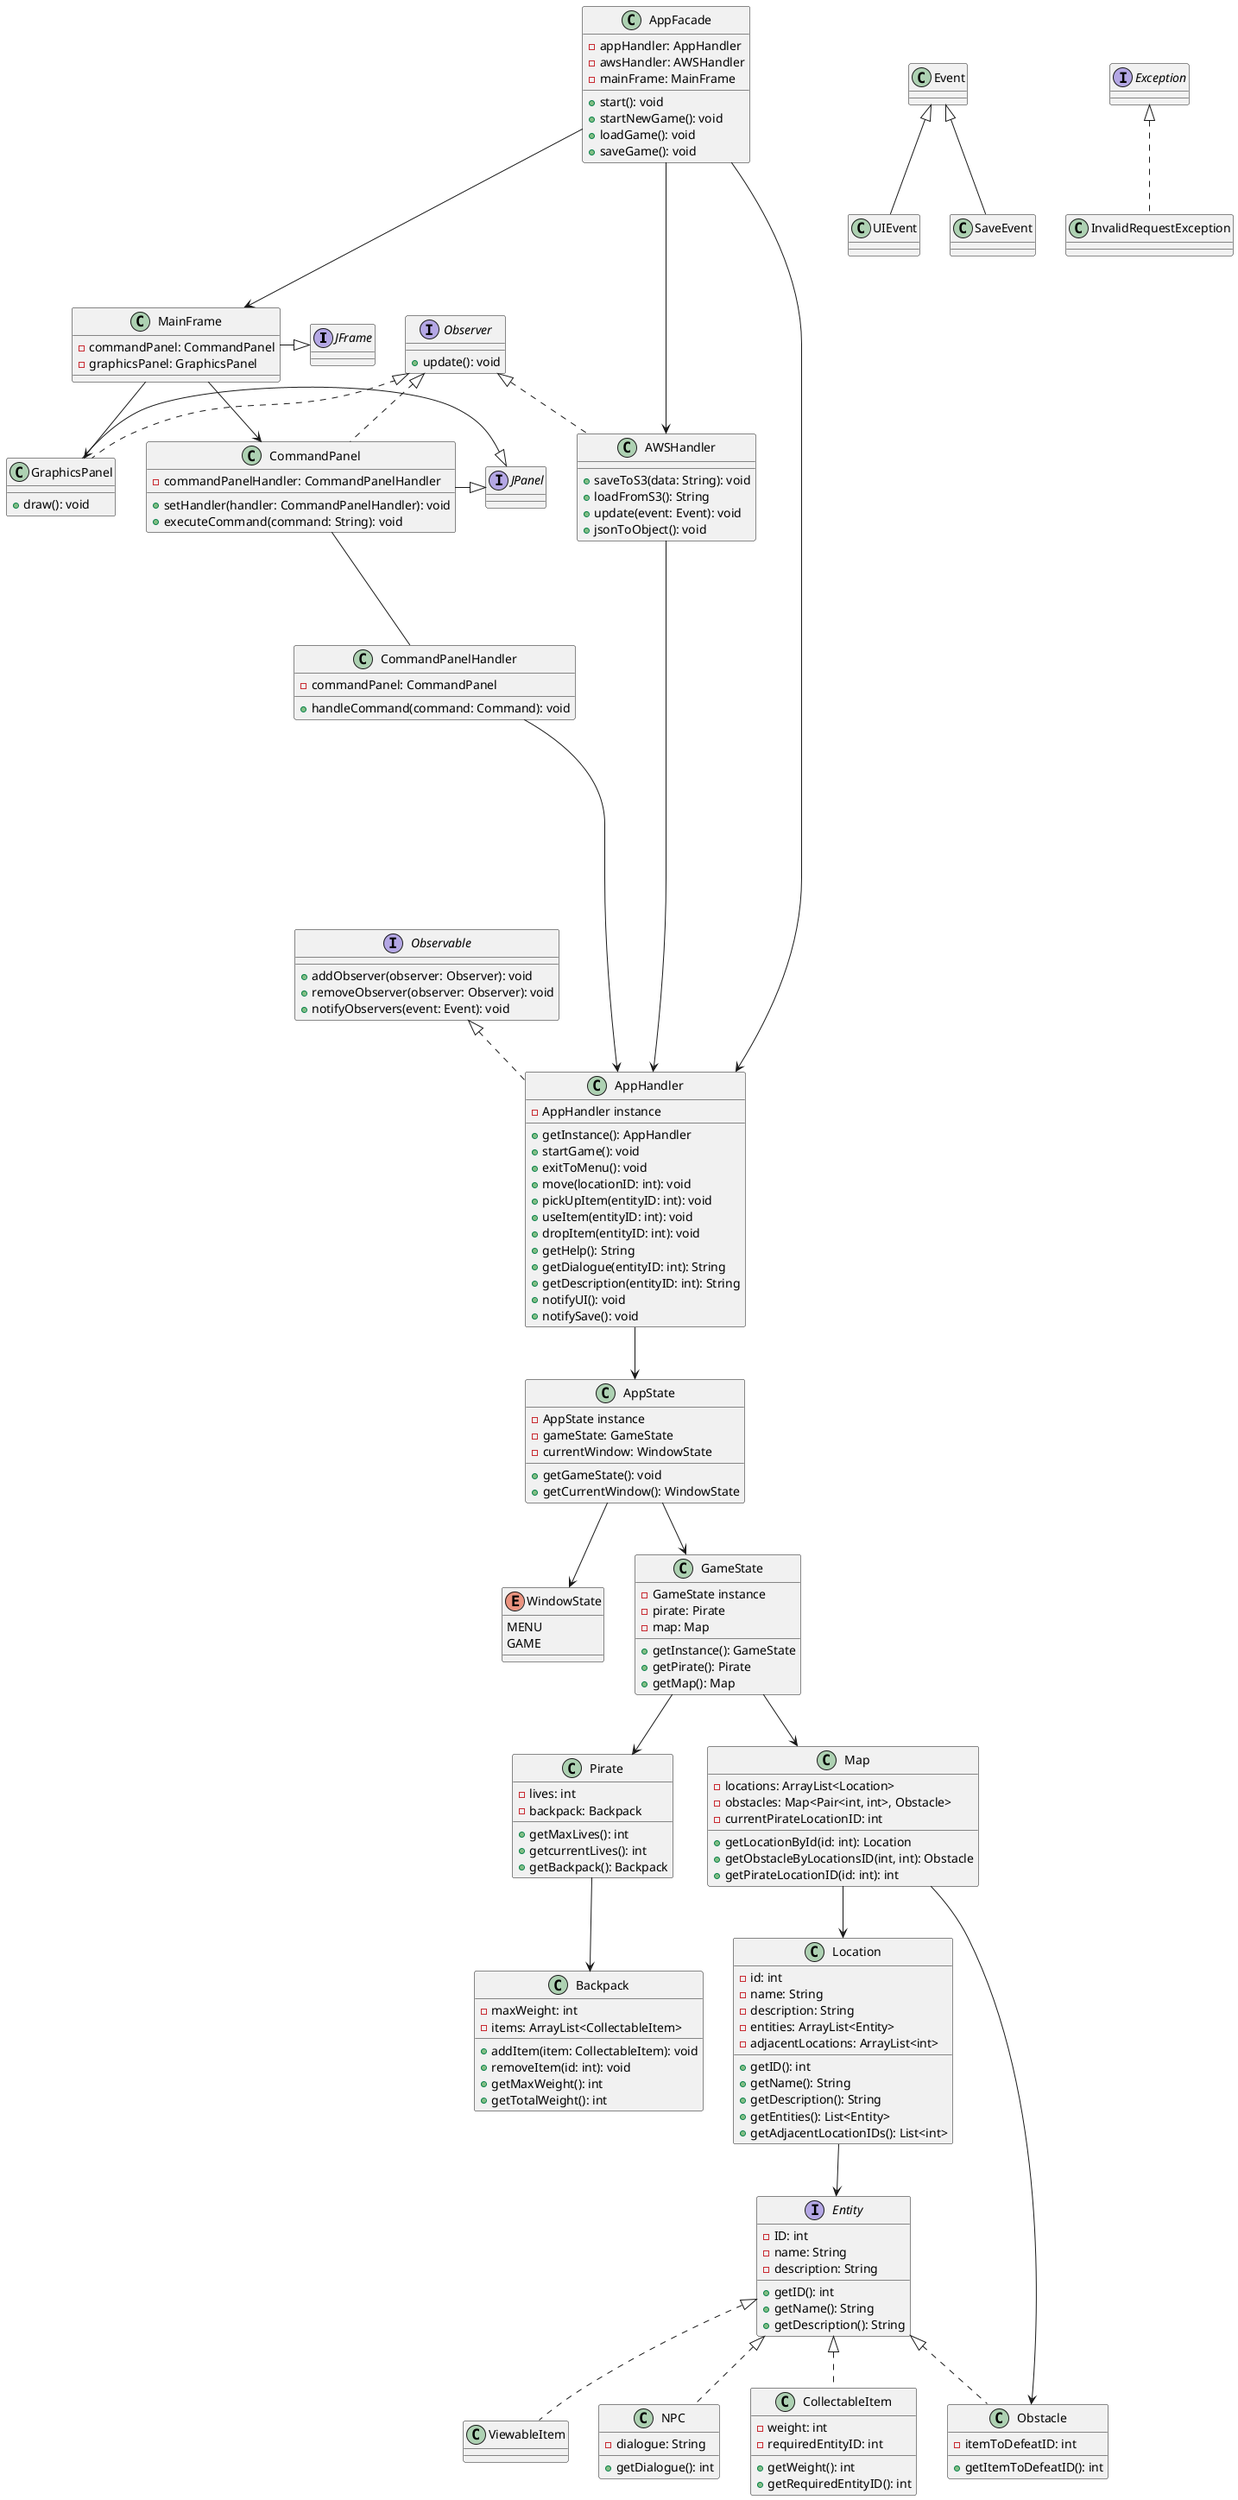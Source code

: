 @startuml
' Interfaces
interface JFrame
interface JPanel

interface Observer {
    + update(): void
}

interface Observable {
    + addObserver(observer: Observer): void
    + removeObserver(observer: Observer): void
    + notifyObservers(event: Event): void
}

' Event Classes
class Event {}
class UIEvent extends Event {}
class SaveEvent extends Event {}

' WindowState
enum WindowState {
    MENU
    GAME
}

' Main Frame and Panels
class MainFrame {
    - commandPanel: CommandPanel
    - graphicsPanel: GraphicsPanel
}

MainFrame -|> JFrame
MainFrame --> CommandPanel
MainFrame --> GraphicsPanel

class CommandPanel implements Observer {
    - commandPanelHandler: CommandPanelHandler
    + setHandler(handler: CommandPanelHandler): void
    + executeCommand(command: String): void
}



CommandPanel -|> JPanel
CommandPanel --- CommandPanelHandler

class CommandPanelHandler {
    - commandPanel: CommandPanel
    + handleCommand(command: Command): void
}

CommandPanelHandler ------> AppHandler

class GraphicsPanel implements Observer {
    + draw(): void
}

GraphicsPanel -|> JPanel

' Facade and Game State
class AppFacade {
    - appHandler: AppHandler
    - awsHandler: AWSHandler
    - mainFrame: MainFrame
    + start(): void
    + startNewGame(): void
    + loadGame(): void
    + saveGame(): void
}

class AppHandler implements Observable {
    - AppHandler instance
    + getInstance(): AppHandler
    + startGame(): void
    + exitToMenu(): void
    + move(locationID: int): void
    + pickUpItem(entityID: int): void
    + useItem(entityID: int): void
    + dropItem(entityID: int): void
    + getHelp(): String
    + getDialogue(entityID: int): String
    + getDescription(entityID: int): String
    + notifyUI(): void
    + notifySave(): void
}

AppHandler --> AppState
AppFacade --> AWSHandler
AppFacade ---> MainFrame

class AppState {
    - AppState instance
    - gameState: GameState
    - currentWindow: WindowState
    + getGameState(): void
    + getCurrentWindow(): WindowState
}


AppFacade ------> AppHandler
AppState --> WindowState
AppState --> GameState


class GameState {
    - GameState instance
    + getInstance(): GameState
    - pirate: Pirate
    - map: Map
    + getPirate(): Pirate
    + getMap(): Map
}

class AWSHandler implements Observer {
    + saveToS3(data: String): void
    + loadFromS3(): String
    + update(event: Event): void
    + jsonToObject(): void
}

AWSHandler ------> AppHandler

' Game Entities
class Pirate {
    - lives: int
    - backpack: Backpack
    + getMaxLives(): int
    + getcurrentLives(): int
    + getBackpack(): Backpack
}

Pirate --> Backpack

class Backpack {
    - maxWeight: int
    - items: ArrayList<CollectableItem>
    + addItem(item: CollectableItem): void
    + removeItem(id: int): void
    + getMaxWeight(): int
    + getTotalWeight(): int
}

class Map {
    - locations: ArrayList<Location>
    - obstacles: Map<Pair<int, int>, Obstacle>
    - currentPirateLocationID: int
    + getLocationById(id: int): Location
    + getObstacleByLocationsID(int, int): Obstacle
    + getPirateLocationID(id: int): int
}

Map--> Obstacle

GameState --> Pirate
GameState --> Map

class Location {
    - id: int
    - name: String
    - description: String
    - entities: ArrayList<Entity>
    - adjacentLocations: ArrayList<int>
    + getID(): int
    + getName(): String
    + getDescription(): String
    + getEntities(): List<Entity>
    + getAdjacentLocationIDs(): List<int>
}

Map --> Location

interface Entity {
    - ID: int
    - name: String
    - description: String
    + getID(): int
    + getName(): String
    + getDescription(): String
}

class CollectableItem implements Entity {
    - weight: int
    - requiredEntityID: int
    + getWeight(): int
    + getRequiredEntityID(): int
}

class ViewableItem implements Entity {
}

class NPC implements Entity {
    - dialogue: String
    + getDialogue(): int
}

class Obstacle implements Entity {
    - itemToDefeatID: int
    + getItemToDefeatID(): int
}

Location --> Entity

class InvalidRequestException implements Exception {
}
@enduml